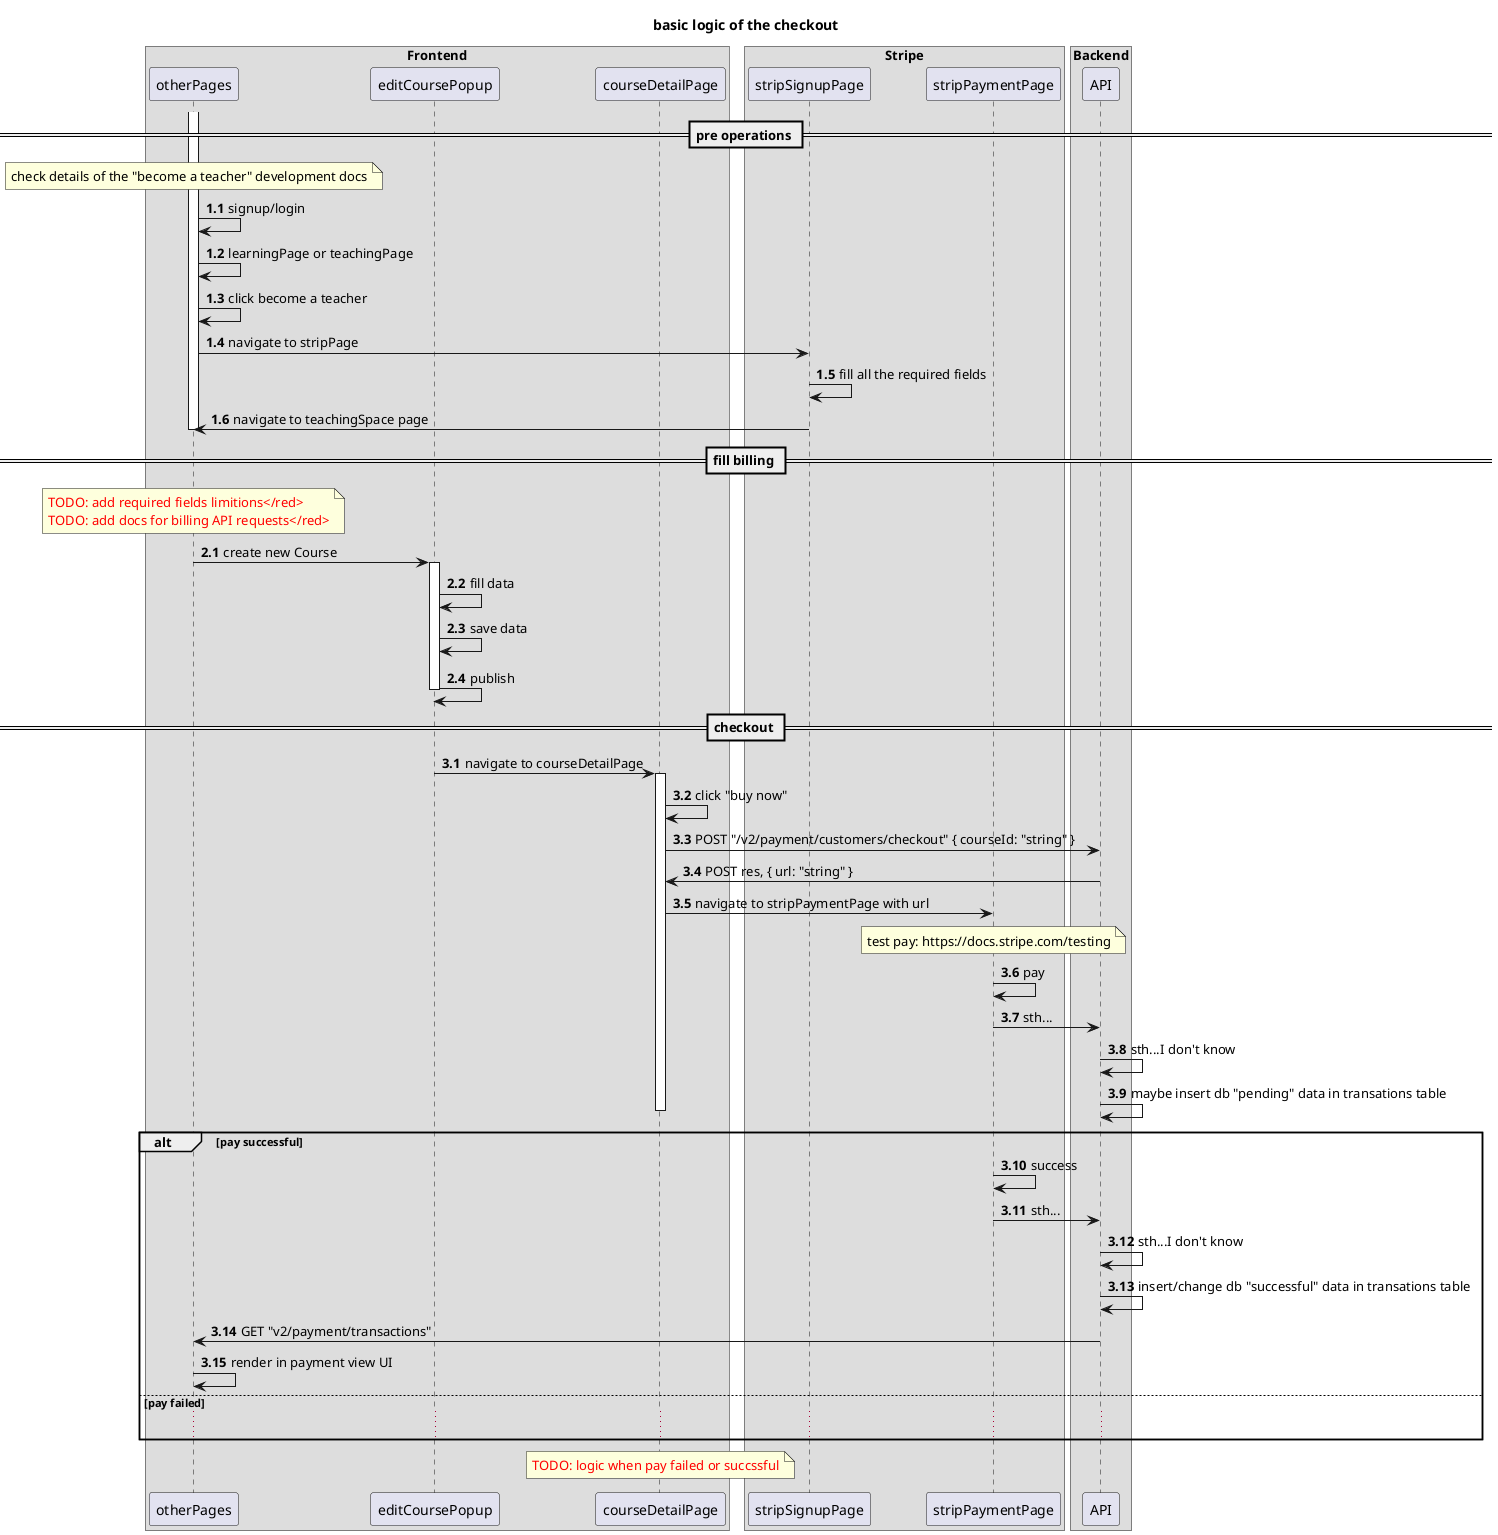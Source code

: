 @startuml
title "basic logic of the checkout"

box "Frontend"
participant otherPages
participant editCoursePopup
participant courseDetailPage
end box

box "Stripe"
participant stripSignupPage
participant stripPaymentPage
end box

box "Store"
' participant authStore
' participant orgStore
' participant hubPaymentStore
end box

box "Backend"
participant API
end box

== pre operations ==
autonumber 1.1
activate otherPages
note over otherPages
check details of the "become a teacher" development docs
end note 
otherPages -> otherPages: signup/login
otherPages -> otherPages: learningPage or teachingPage
otherPages -> otherPages: click become a teacher
otherPages -> stripSignupPage: navigate to stripPage
stripSignupPage -> stripSignupPage: fill all the required fields
otherPages <- stripSignupPage: navigate to teachingSpace page
deactivate otherPages

== fill billing ==
autonumber 2.1
note over otherPages
<color red>TODO: add required fields limitions</red>
<color red>TODO: add docs for billing API requests</red>
end note 
otherPages -> editCoursePopup: create new Course 
activate editCoursePopup
editCoursePopup -> editCoursePopup: fill data
editCoursePopup -> editCoursePopup: save data
editCoursePopup -> editCoursePopup: publish
deactivate editCoursePopup

== checkout ==
autonumber 3.1
editCoursePopup -> courseDetailPage: navigate to courseDetailPage
activate courseDetailPage
courseDetailPage -> courseDetailPage : click "buy now"
courseDetailPage -> API: POST "/v2/payment/customers/checkout" { courseId: "string" }
courseDetailPage <- API: POST res, { url: "string" }
courseDetailPage -> stripPaymentPage: navigate to stripPaymentPage with url
note over stripPaymentPage
test pay: https://docs.stripe.com/testing
end note 
stripPaymentPage -> stripPaymentPage: pay
stripPaymentPage -> API: sth...
API -> API: sth...I don't know
API -> API: maybe insert db "pending" data in transations table
deactivate courseDetailPage

alt pay successful
stripPaymentPage -> stripPaymentPage: success
stripPaymentPage -> API: sth...
API -> API: sth...I don't know
API -> API: insert/change db "successful" data in transations table
otherPages <- API: GET "v2/payment/transactions"
otherPages -> otherPages: render in payment view UI
else pay failed
...
end

note over courseDetailPage
<color red>TODO: logic when pay failed or succssful</color>
end note 

@enduml